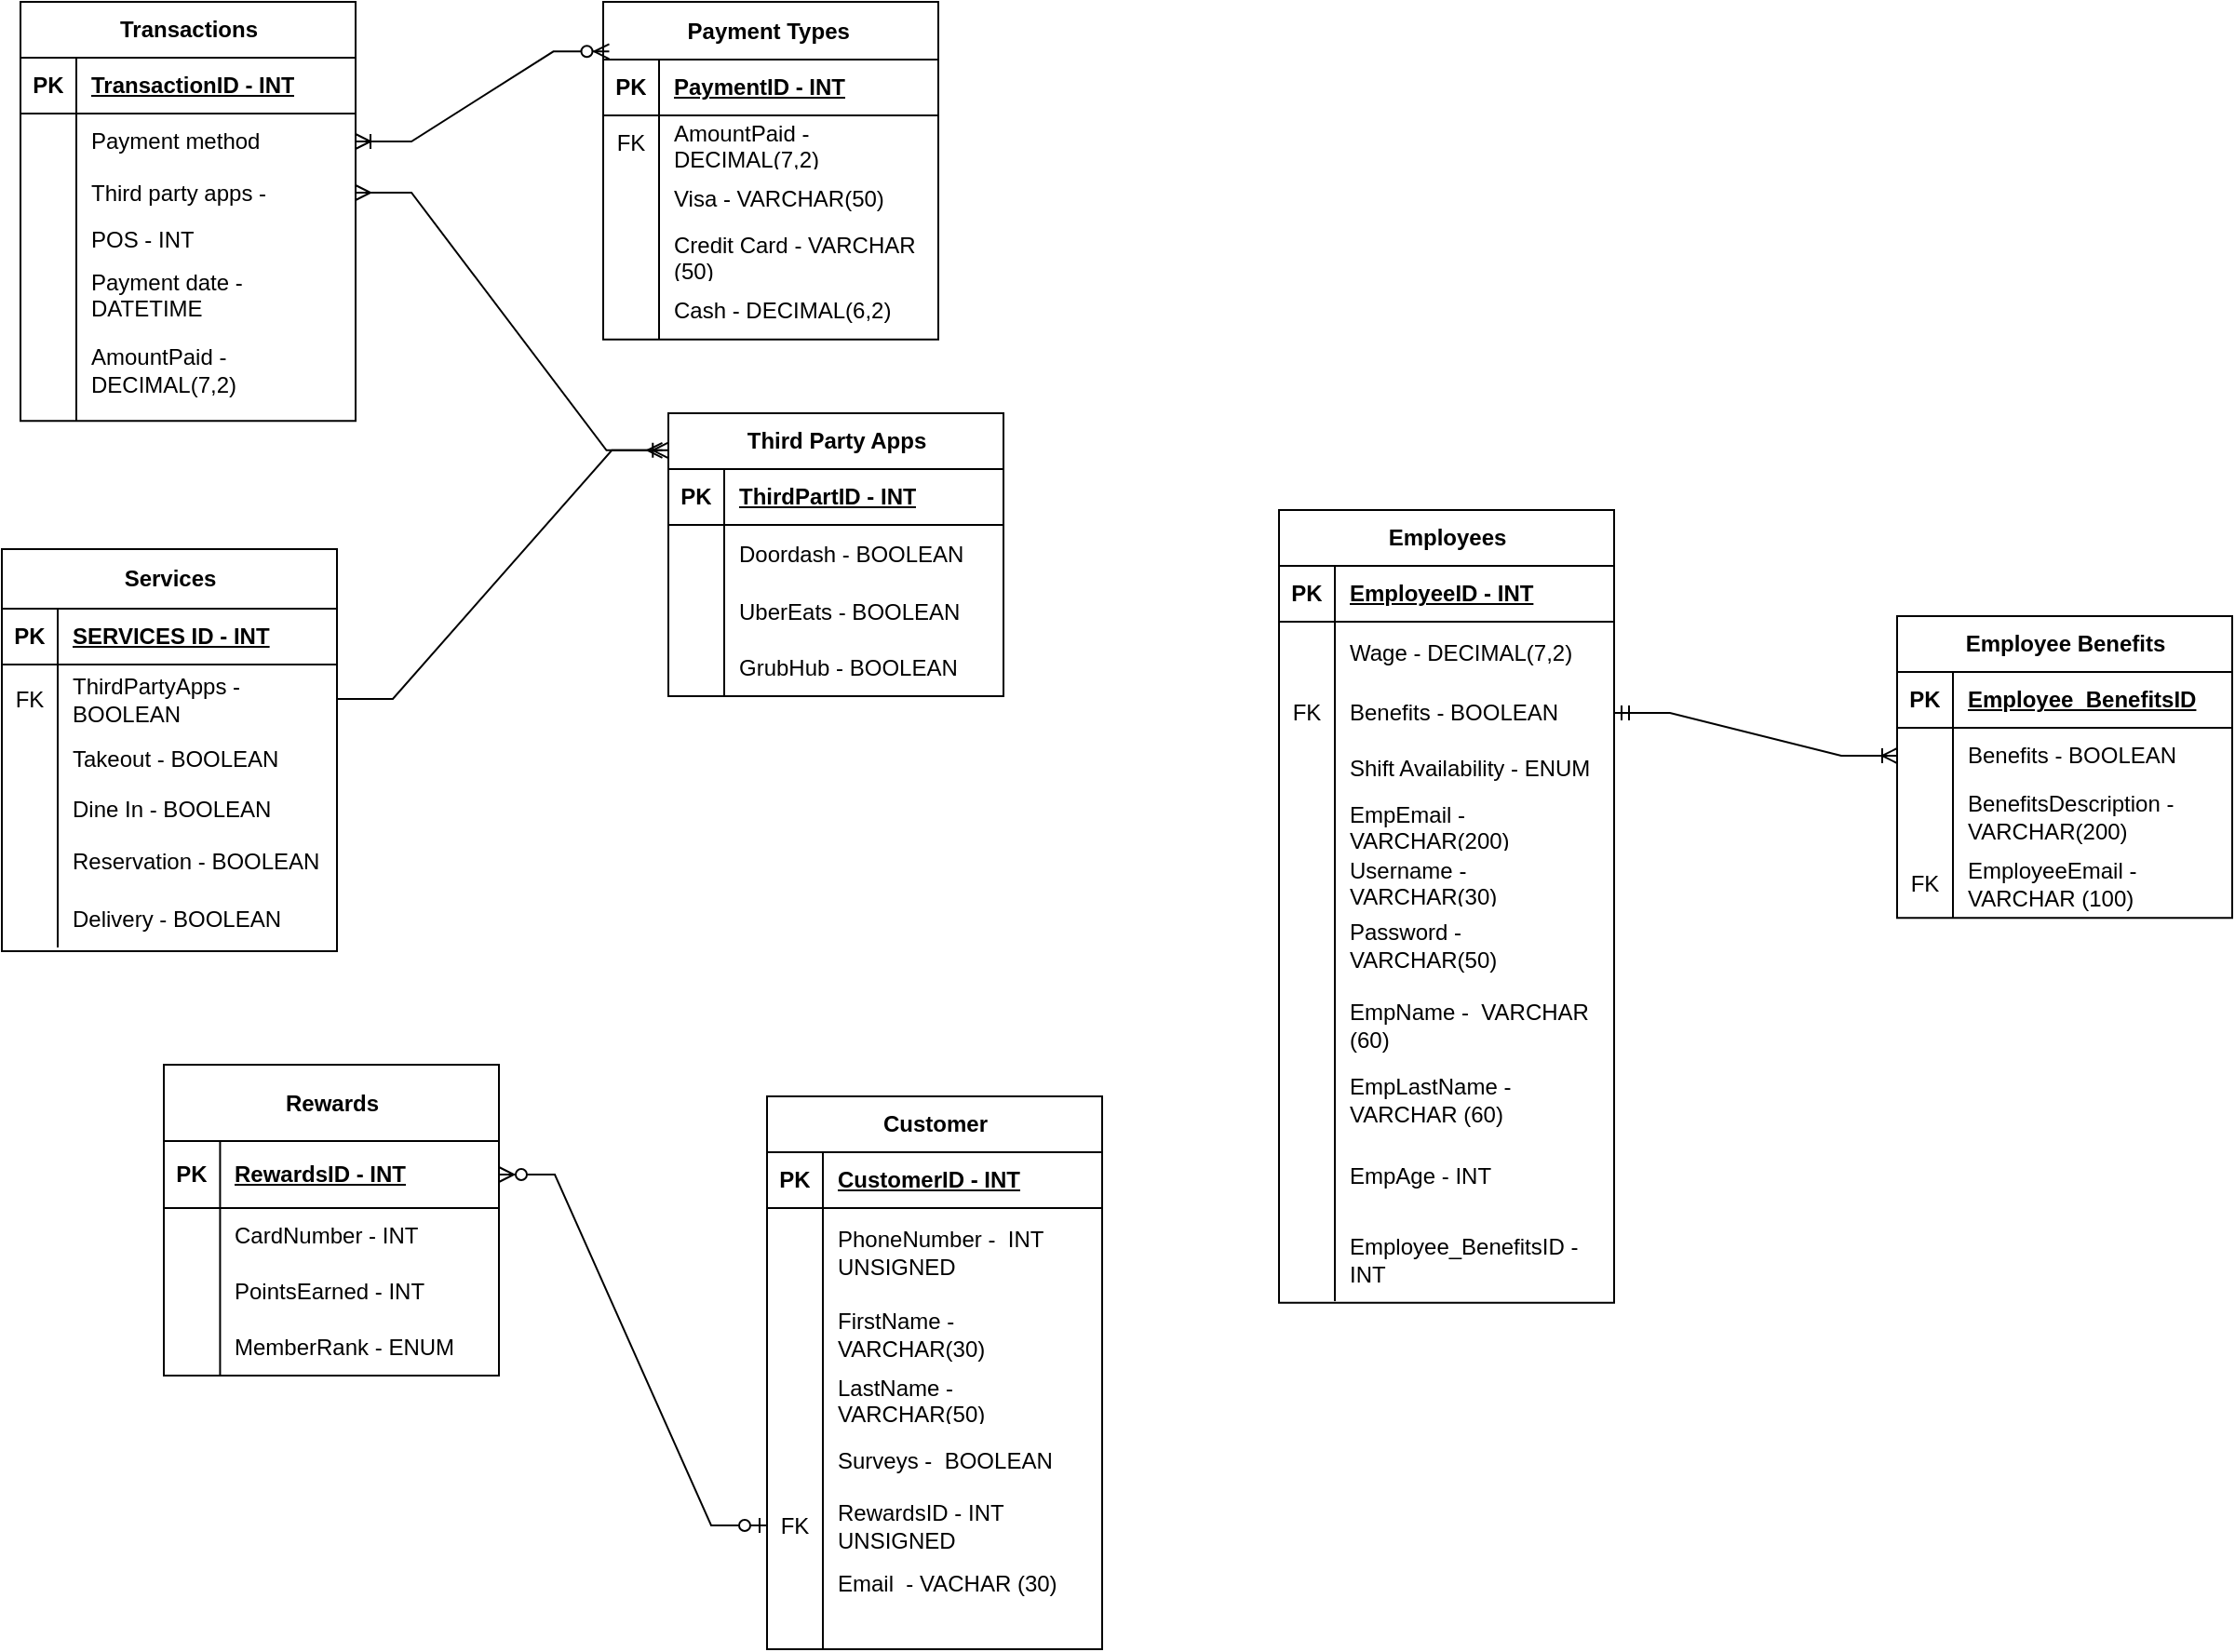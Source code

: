 <mxfile version="24.7.17">
  <diagram name="Page-1" id="fWIMnID3BEQYfiKo6MtX">
    <mxGraphModel dx="2013" dy="1183" grid="0" gridSize="10" guides="1" tooltips="1" connect="1" arrows="1" fold="1" page="0" pageScale="1" pageWidth="850" pageHeight="1100" math="0" shadow="0">
      <root>
        <mxCell id="0" />
        <mxCell id="1" parent="0" />
        <mxCell id="huhTUuQTV6gyAfKx7cl--148" value="Customer" style="shape=table;startSize=30;container=1;collapsible=1;childLayout=tableLayout;fixedRows=1;rowLines=0;fontStyle=1;align=center;resizeLast=1;html=1;" parent="1" vertex="1">
          <mxGeometry x="136" y="437" width="180" height="297" as="geometry" />
        </mxCell>
        <mxCell id="huhTUuQTV6gyAfKx7cl--149" value="" style="shape=tableRow;horizontal=0;startSize=0;swimlaneHead=0;swimlaneBody=0;fillColor=none;collapsible=0;dropTarget=0;points=[[0,0.5],[1,0.5]];portConstraint=eastwest;top=0;left=0;right=0;bottom=1;" parent="huhTUuQTV6gyAfKx7cl--148" vertex="1">
          <mxGeometry y="30" width="180" height="30" as="geometry" />
        </mxCell>
        <mxCell id="huhTUuQTV6gyAfKx7cl--150" value="PK" style="shape=partialRectangle;connectable=0;fillColor=none;top=0;left=0;bottom=0;right=0;fontStyle=1;overflow=hidden;whiteSpace=wrap;html=1;" parent="huhTUuQTV6gyAfKx7cl--149" vertex="1">
          <mxGeometry width="30" height="30" as="geometry">
            <mxRectangle width="30" height="30" as="alternateBounds" />
          </mxGeometry>
        </mxCell>
        <mxCell id="huhTUuQTV6gyAfKx7cl--151" value="CustomerID - INT" style="shape=partialRectangle;connectable=0;fillColor=none;top=0;left=0;bottom=0;right=0;align=left;spacingLeft=6;fontStyle=5;overflow=hidden;whiteSpace=wrap;html=1;" parent="huhTUuQTV6gyAfKx7cl--149" vertex="1">
          <mxGeometry x="30" width="150" height="30" as="geometry">
            <mxRectangle width="150" height="30" as="alternateBounds" />
          </mxGeometry>
        </mxCell>
        <mxCell id="huhTUuQTV6gyAfKx7cl--152" value="" style="shape=tableRow;horizontal=0;startSize=0;swimlaneHead=0;swimlaneBody=0;fillColor=none;collapsible=0;dropTarget=0;points=[[0,0.5],[1,0.5]];portConstraint=eastwest;top=0;left=0;right=0;bottom=0;" parent="huhTUuQTV6gyAfKx7cl--148" vertex="1">
          <mxGeometry y="60" width="180" height="48" as="geometry" />
        </mxCell>
        <mxCell id="huhTUuQTV6gyAfKx7cl--153" value="" style="shape=partialRectangle;connectable=0;fillColor=none;top=0;left=0;bottom=0;right=0;editable=1;overflow=hidden;whiteSpace=wrap;html=1;" parent="huhTUuQTV6gyAfKx7cl--152" vertex="1">
          <mxGeometry width="30" height="48" as="geometry">
            <mxRectangle width="30" height="48" as="alternateBounds" />
          </mxGeometry>
        </mxCell>
        <mxCell id="huhTUuQTV6gyAfKx7cl--154" value="PhoneNumber -&amp;nbsp; INT UNSIGNED&amp;nbsp;" style="shape=partialRectangle;connectable=0;fillColor=none;top=0;left=0;bottom=0;right=0;align=left;spacingLeft=6;overflow=hidden;whiteSpace=wrap;html=1;" parent="huhTUuQTV6gyAfKx7cl--152" vertex="1">
          <mxGeometry x="30" width="150" height="48" as="geometry">
            <mxRectangle width="150" height="48" as="alternateBounds" />
          </mxGeometry>
        </mxCell>
        <mxCell id="huhTUuQTV6gyAfKx7cl--287" style="shape=tableRow;horizontal=0;startSize=0;swimlaneHead=0;swimlaneBody=0;fillColor=none;collapsible=0;dropTarget=0;points=[[0,0.5],[1,0.5]];portConstraint=eastwest;top=0;left=0;right=0;bottom=0;" parent="huhTUuQTV6gyAfKx7cl--148" vertex="1">
          <mxGeometry y="108" width="180" height="39" as="geometry" />
        </mxCell>
        <mxCell id="huhTUuQTV6gyAfKx7cl--288" style="shape=partialRectangle;connectable=0;fillColor=none;top=0;left=0;bottom=0;right=0;editable=1;overflow=hidden;whiteSpace=wrap;html=1;" parent="huhTUuQTV6gyAfKx7cl--287" vertex="1">
          <mxGeometry width="30" height="39" as="geometry">
            <mxRectangle width="30" height="39" as="alternateBounds" />
          </mxGeometry>
        </mxCell>
        <mxCell id="huhTUuQTV6gyAfKx7cl--289" value="FirstName - VARCHAR(30)" style="shape=partialRectangle;connectable=0;fillColor=none;top=0;left=0;bottom=0;right=0;align=left;spacingLeft=6;overflow=hidden;whiteSpace=wrap;html=1;" parent="huhTUuQTV6gyAfKx7cl--287" vertex="1">
          <mxGeometry x="30" width="150" height="39" as="geometry">
            <mxRectangle width="150" height="39" as="alternateBounds" />
          </mxGeometry>
        </mxCell>
        <mxCell id="huhTUuQTV6gyAfKx7cl--284" style="shape=tableRow;horizontal=0;startSize=0;swimlaneHead=0;swimlaneBody=0;fillColor=none;collapsible=0;dropTarget=0;points=[[0,0.5],[1,0.5]];portConstraint=eastwest;top=0;left=0;right=0;bottom=0;" parent="huhTUuQTV6gyAfKx7cl--148" vertex="1">
          <mxGeometry y="147" width="180" height="30" as="geometry" />
        </mxCell>
        <mxCell id="huhTUuQTV6gyAfKx7cl--285" style="shape=partialRectangle;connectable=0;fillColor=none;top=0;left=0;bottom=0;right=0;editable=1;overflow=hidden;whiteSpace=wrap;html=1;" parent="huhTUuQTV6gyAfKx7cl--284" vertex="1">
          <mxGeometry width="30" height="30" as="geometry">
            <mxRectangle width="30" height="30" as="alternateBounds" />
          </mxGeometry>
        </mxCell>
        <mxCell id="huhTUuQTV6gyAfKx7cl--286" value="LastName - VARCHAR(50)" style="shape=partialRectangle;connectable=0;fillColor=none;top=0;left=0;bottom=0;right=0;align=left;spacingLeft=6;overflow=hidden;whiteSpace=wrap;html=1;" parent="huhTUuQTV6gyAfKx7cl--284" vertex="1">
          <mxGeometry x="30" width="150" height="30" as="geometry">
            <mxRectangle width="150" height="30" as="alternateBounds" />
          </mxGeometry>
        </mxCell>
        <mxCell id="huhTUuQTV6gyAfKx7cl--155" value="" style="shape=tableRow;horizontal=0;startSize=0;swimlaneHead=0;swimlaneBody=0;fillColor=none;collapsible=0;dropTarget=0;points=[[0,0.5],[1,0.5]];portConstraint=eastwest;top=0;left=0;right=0;bottom=0;" parent="huhTUuQTV6gyAfKx7cl--148" vertex="1">
          <mxGeometry y="177" width="180" height="37" as="geometry" />
        </mxCell>
        <mxCell id="huhTUuQTV6gyAfKx7cl--156" value="" style="shape=partialRectangle;connectable=0;fillColor=none;top=0;left=0;bottom=0;right=0;editable=1;overflow=hidden;whiteSpace=wrap;html=1;" parent="huhTUuQTV6gyAfKx7cl--155" vertex="1">
          <mxGeometry width="30" height="37" as="geometry">
            <mxRectangle width="30" height="37" as="alternateBounds" />
          </mxGeometry>
        </mxCell>
        <mxCell id="huhTUuQTV6gyAfKx7cl--157" value="Surveys -&amp;nbsp; BOOLEAN" style="shape=partialRectangle;connectable=0;fillColor=none;top=0;left=0;bottom=0;right=0;align=left;spacingLeft=6;overflow=hidden;whiteSpace=wrap;html=1;" parent="huhTUuQTV6gyAfKx7cl--155" vertex="1">
          <mxGeometry x="30" width="150" height="37" as="geometry">
            <mxRectangle width="150" height="37" as="alternateBounds" />
          </mxGeometry>
        </mxCell>
        <mxCell id="huhTUuQTV6gyAfKx7cl--158" value="" style="shape=tableRow;horizontal=0;startSize=0;swimlaneHead=0;swimlaneBody=0;fillColor=none;collapsible=0;dropTarget=0;points=[[0,0.5],[1,0.5]];portConstraint=eastwest;top=0;left=0;right=0;bottom=0;" parent="huhTUuQTV6gyAfKx7cl--148" vertex="1">
          <mxGeometry y="214" width="180" height="33" as="geometry" />
        </mxCell>
        <mxCell id="huhTUuQTV6gyAfKx7cl--159" value="FK" style="shape=partialRectangle;connectable=0;fillColor=none;top=0;left=0;bottom=0;right=0;editable=1;overflow=hidden;whiteSpace=wrap;html=1;" parent="huhTUuQTV6gyAfKx7cl--158" vertex="1">
          <mxGeometry width="30" height="33" as="geometry">
            <mxRectangle width="30" height="33" as="alternateBounds" />
          </mxGeometry>
        </mxCell>
        <mxCell id="huhTUuQTV6gyAfKx7cl--160" value="RewardsID - INT UNSIGNED" style="shape=partialRectangle;connectable=0;fillColor=none;top=0;left=0;bottom=0;right=0;align=left;spacingLeft=6;overflow=hidden;whiteSpace=wrap;html=1;" parent="huhTUuQTV6gyAfKx7cl--158" vertex="1">
          <mxGeometry x="30" width="150" height="33" as="geometry">
            <mxRectangle width="150" height="33" as="alternateBounds" />
          </mxGeometry>
        </mxCell>
        <mxCell id="huhTUuQTV6gyAfKx7cl--239" style="shape=tableRow;horizontal=0;startSize=0;swimlaneHead=0;swimlaneBody=0;fillColor=none;collapsible=0;dropTarget=0;points=[[0,0.5],[1,0.5]];portConstraint=eastwest;top=0;left=0;right=0;bottom=0;" parent="huhTUuQTV6gyAfKx7cl--148" vertex="1">
          <mxGeometry y="247" width="180" height="30" as="geometry" />
        </mxCell>
        <mxCell id="huhTUuQTV6gyAfKx7cl--240" style="shape=partialRectangle;connectable=0;fillColor=none;top=0;left=0;bottom=0;right=0;editable=1;overflow=hidden;whiteSpace=wrap;html=1;" parent="huhTUuQTV6gyAfKx7cl--239" vertex="1">
          <mxGeometry width="30" height="30" as="geometry">
            <mxRectangle width="30" height="30" as="alternateBounds" />
          </mxGeometry>
        </mxCell>
        <mxCell id="huhTUuQTV6gyAfKx7cl--241" value="Email&amp;nbsp; - VACHAR (30)" style="shape=partialRectangle;connectable=0;fillColor=none;top=0;left=0;bottom=0;right=0;align=left;spacingLeft=6;overflow=hidden;whiteSpace=wrap;html=1;" parent="huhTUuQTV6gyAfKx7cl--239" vertex="1">
          <mxGeometry x="30" width="150" height="30" as="geometry">
            <mxRectangle width="150" height="30" as="alternateBounds" />
          </mxGeometry>
        </mxCell>
        <mxCell id="huhTUuQTV6gyAfKx7cl--312" style="shape=tableRow;horizontal=0;startSize=0;swimlaneHead=0;swimlaneBody=0;fillColor=none;collapsible=0;dropTarget=0;points=[[0,0.5],[1,0.5]];portConstraint=eastwest;top=0;left=0;right=0;bottom=0;" parent="huhTUuQTV6gyAfKx7cl--148" vertex="1">
          <mxGeometry y="277" width="180" height="20" as="geometry" />
        </mxCell>
        <mxCell id="huhTUuQTV6gyAfKx7cl--313" style="shape=partialRectangle;connectable=0;fillColor=none;top=0;left=0;bottom=0;right=0;editable=1;overflow=hidden;whiteSpace=wrap;html=1;" parent="huhTUuQTV6gyAfKx7cl--312" vertex="1">
          <mxGeometry width="30" height="20" as="geometry">
            <mxRectangle width="30" height="20" as="alternateBounds" />
          </mxGeometry>
        </mxCell>
        <mxCell id="huhTUuQTV6gyAfKx7cl--314" style="shape=partialRectangle;connectable=0;fillColor=none;top=0;left=0;bottom=0;right=0;align=left;spacingLeft=6;overflow=hidden;whiteSpace=wrap;html=1;" parent="huhTUuQTV6gyAfKx7cl--312" vertex="1">
          <mxGeometry x="30" width="150" height="20" as="geometry">
            <mxRectangle width="150" height="20" as="alternateBounds" />
          </mxGeometry>
        </mxCell>
        <mxCell id="huhTUuQTV6gyAfKx7cl--174" value="Transactions" style="shape=table;startSize=30;container=1;collapsible=1;childLayout=tableLayout;fixedRows=1;rowLines=0;fontStyle=1;align=center;resizeLast=1;html=1;" parent="1" vertex="1">
          <mxGeometry x="-265" y="-151" width="180" height="225.149" as="geometry" />
        </mxCell>
        <mxCell id="huhTUuQTV6gyAfKx7cl--175" value="" style="shape=tableRow;horizontal=0;startSize=0;swimlaneHead=0;swimlaneBody=0;fillColor=none;collapsible=0;dropTarget=0;points=[[0,0.5],[1,0.5]];portConstraint=eastwest;top=0;left=0;right=0;bottom=1;" parent="huhTUuQTV6gyAfKx7cl--174" vertex="1">
          <mxGeometry y="30" width="180" height="30" as="geometry" />
        </mxCell>
        <mxCell id="huhTUuQTV6gyAfKx7cl--176" value="PK" style="shape=partialRectangle;connectable=0;fillColor=none;top=0;left=0;bottom=0;right=0;fontStyle=1;overflow=hidden;whiteSpace=wrap;html=1;" parent="huhTUuQTV6gyAfKx7cl--175" vertex="1">
          <mxGeometry width="30" height="30" as="geometry">
            <mxRectangle width="30" height="30" as="alternateBounds" />
          </mxGeometry>
        </mxCell>
        <mxCell id="huhTUuQTV6gyAfKx7cl--177" value="TransactionID - INT" style="shape=partialRectangle;connectable=0;fillColor=none;top=0;left=0;bottom=0;right=0;align=left;spacingLeft=6;fontStyle=5;overflow=hidden;whiteSpace=wrap;html=1;" parent="huhTUuQTV6gyAfKx7cl--175" vertex="1">
          <mxGeometry x="30" width="150" height="30" as="geometry">
            <mxRectangle width="150" height="30" as="alternateBounds" />
          </mxGeometry>
        </mxCell>
        <mxCell id="huhTUuQTV6gyAfKx7cl--178" value="" style="shape=tableRow;horizontal=0;startSize=0;swimlaneHead=0;swimlaneBody=0;fillColor=none;collapsible=0;dropTarget=0;points=[[0,0.5],[1,0.5]];portConstraint=eastwest;top=0;left=0;right=0;bottom=0;" parent="huhTUuQTV6gyAfKx7cl--174" vertex="1">
          <mxGeometry y="60" width="180" height="30" as="geometry" />
        </mxCell>
        <mxCell id="huhTUuQTV6gyAfKx7cl--179" value="" style="shape=partialRectangle;connectable=0;fillColor=none;top=0;left=0;bottom=0;right=0;editable=1;overflow=hidden;whiteSpace=wrap;html=1;" parent="huhTUuQTV6gyAfKx7cl--178" vertex="1">
          <mxGeometry width="30" height="30" as="geometry">
            <mxRectangle width="30" height="30" as="alternateBounds" />
          </mxGeometry>
        </mxCell>
        <mxCell id="huhTUuQTV6gyAfKx7cl--180" value="Payment method&amp;nbsp;" style="shape=partialRectangle;connectable=0;fillColor=none;top=0;left=0;bottom=0;right=0;align=left;spacingLeft=6;overflow=hidden;whiteSpace=wrap;html=1;" parent="huhTUuQTV6gyAfKx7cl--178" vertex="1">
          <mxGeometry x="30" width="150" height="30" as="geometry">
            <mxRectangle width="150" height="30" as="alternateBounds" />
          </mxGeometry>
        </mxCell>
        <mxCell id="huhTUuQTV6gyAfKx7cl--181" value="" style="shape=tableRow;horizontal=0;startSize=0;swimlaneHead=0;swimlaneBody=0;fillColor=none;collapsible=0;dropTarget=0;points=[[0,0.5],[1,0.5]];portConstraint=eastwest;top=0;left=0;right=0;bottom=0;" parent="huhTUuQTV6gyAfKx7cl--174" vertex="1">
          <mxGeometry y="90" width="180" height="25" as="geometry" />
        </mxCell>
        <mxCell id="huhTUuQTV6gyAfKx7cl--182" value="" style="shape=partialRectangle;connectable=0;fillColor=none;top=0;left=0;bottom=0;right=0;editable=1;overflow=hidden;whiteSpace=wrap;html=1;" parent="huhTUuQTV6gyAfKx7cl--181" vertex="1">
          <mxGeometry width="30" height="25" as="geometry">
            <mxRectangle width="30" height="25" as="alternateBounds" />
          </mxGeometry>
        </mxCell>
        <mxCell id="huhTUuQTV6gyAfKx7cl--183" value="Third party apps -&amp;nbsp;" style="shape=partialRectangle;connectable=0;fillColor=none;top=0;left=0;bottom=0;right=0;align=left;spacingLeft=6;overflow=hidden;whiteSpace=wrap;html=1;" parent="huhTUuQTV6gyAfKx7cl--181" vertex="1">
          <mxGeometry x="30" width="150" height="25" as="geometry">
            <mxRectangle width="150" height="25" as="alternateBounds" />
          </mxGeometry>
        </mxCell>
        <mxCell id="huhTUuQTV6gyAfKx7cl--184" value="" style="shape=tableRow;horizontal=0;startSize=0;swimlaneHead=0;swimlaneBody=0;fillColor=none;collapsible=0;dropTarget=0;points=[[0,0.5],[1,0.5]];portConstraint=eastwest;top=0;left=0;right=0;bottom=0;" parent="huhTUuQTV6gyAfKx7cl--174" vertex="1">
          <mxGeometry y="115" width="180" height="26" as="geometry" />
        </mxCell>
        <mxCell id="huhTUuQTV6gyAfKx7cl--185" value="" style="shape=partialRectangle;connectable=0;fillColor=none;top=0;left=0;bottom=0;right=0;editable=1;overflow=hidden;whiteSpace=wrap;html=1;" parent="huhTUuQTV6gyAfKx7cl--184" vertex="1">
          <mxGeometry width="30" height="26" as="geometry">
            <mxRectangle width="30" height="26" as="alternateBounds" />
          </mxGeometry>
        </mxCell>
        <mxCell id="huhTUuQTV6gyAfKx7cl--186" value="POS - INT" style="shape=partialRectangle;connectable=0;fillColor=none;top=0;left=0;bottom=0;right=0;align=left;spacingLeft=6;overflow=hidden;whiteSpace=wrap;html=1;" parent="huhTUuQTV6gyAfKx7cl--184" vertex="1">
          <mxGeometry x="30" width="150" height="26" as="geometry">
            <mxRectangle width="150" height="26" as="alternateBounds" />
          </mxGeometry>
        </mxCell>
        <mxCell id="huhTUuQTV6gyAfKx7cl--233" style="shape=tableRow;horizontal=0;startSize=0;swimlaneHead=0;swimlaneBody=0;fillColor=none;collapsible=0;dropTarget=0;points=[[0,0.5],[1,0.5]];portConstraint=eastwest;top=0;left=0;right=0;bottom=0;" parent="huhTUuQTV6gyAfKx7cl--174" vertex="1">
          <mxGeometry y="141" width="180" height="30" as="geometry" />
        </mxCell>
        <mxCell id="huhTUuQTV6gyAfKx7cl--234" style="shape=partialRectangle;connectable=0;fillColor=none;top=0;left=0;bottom=0;right=0;editable=1;overflow=hidden;whiteSpace=wrap;html=1;" parent="huhTUuQTV6gyAfKx7cl--233" vertex="1">
          <mxGeometry width="30" height="30" as="geometry">
            <mxRectangle width="30" height="30" as="alternateBounds" />
          </mxGeometry>
        </mxCell>
        <mxCell id="huhTUuQTV6gyAfKx7cl--235" value="Payment date - DATETIME" style="shape=partialRectangle;connectable=0;fillColor=none;top=0;left=0;bottom=0;right=0;align=left;spacingLeft=6;overflow=hidden;whiteSpace=wrap;html=1;" parent="huhTUuQTV6gyAfKx7cl--233" vertex="1">
          <mxGeometry x="30" width="150" height="30" as="geometry">
            <mxRectangle width="150" height="30" as="alternateBounds" />
          </mxGeometry>
        </mxCell>
        <mxCell id="huhTUuQTV6gyAfKx7cl--309" style="shape=tableRow;horizontal=0;startSize=0;swimlaneHead=0;swimlaneBody=0;fillColor=none;collapsible=0;dropTarget=0;points=[[0,0.5],[1,0.5]];portConstraint=eastwest;top=0;left=0;right=0;bottom=0;" parent="huhTUuQTV6gyAfKx7cl--174" vertex="1">
          <mxGeometry y="171" width="180" height="54" as="geometry" />
        </mxCell>
        <mxCell id="huhTUuQTV6gyAfKx7cl--310" style="shape=partialRectangle;connectable=0;fillColor=none;top=0;left=0;bottom=0;right=0;editable=1;overflow=hidden;whiteSpace=wrap;html=1;" parent="huhTUuQTV6gyAfKx7cl--309" vertex="1">
          <mxGeometry width="30" height="54" as="geometry">
            <mxRectangle width="30" height="54" as="alternateBounds" />
          </mxGeometry>
        </mxCell>
        <mxCell id="huhTUuQTV6gyAfKx7cl--311" value="AmountPaid - DECIMAL(7,2)" style="shape=partialRectangle;connectable=0;fillColor=none;top=0;left=0;bottom=0;right=0;align=left;spacingLeft=6;overflow=hidden;whiteSpace=wrap;html=1;" parent="huhTUuQTV6gyAfKx7cl--309" vertex="1">
          <mxGeometry x="30" width="150" height="54" as="geometry">
            <mxRectangle width="150" height="54" as="alternateBounds" />
          </mxGeometry>
        </mxCell>
        <mxCell id="huhTUuQTV6gyAfKx7cl--187" value="Employees" style="shape=table;startSize=30;container=1;collapsible=1;childLayout=tableLayout;fixedRows=1;rowLines=0;fontStyle=1;align=center;resizeLast=1;html=1;" parent="1" vertex="1">
          <mxGeometry x="411" y="122" width="180" height="425.857" as="geometry" />
        </mxCell>
        <mxCell id="huhTUuQTV6gyAfKx7cl--188" value="" style="shape=tableRow;horizontal=0;startSize=0;swimlaneHead=0;swimlaneBody=0;fillColor=none;collapsible=0;dropTarget=0;points=[[0,0.5],[1,0.5]];portConstraint=eastwest;top=0;left=0;right=0;bottom=1;" parent="huhTUuQTV6gyAfKx7cl--187" vertex="1">
          <mxGeometry y="30" width="180" height="30" as="geometry" />
        </mxCell>
        <mxCell id="huhTUuQTV6gyAfKx7cl--189" value="PK" style="shape=partialRectangle;connectable=0;fillColor=none;top=0;left=0;bottom=0;right=0;fontStyle=1;overflow=hidden;whiteSpace=wrap;html=1;" parent="huhTUuQTV6gyAfKx7cl--188" vertex="1">
          <mxGeometry width="30" height="30" as="geometry">
            <mxRectangle width="30" height="30" as="alternateBounds" />
          </mxGeometry>
        </mxCell>
        <mxCell id="huhTUuQTV6gyAfKx7cl--190" value="EmployeeID - INT" style="shape=partialRectangle;connectable=0;fillColor=none;top=0;left=0;bottom=0;right=0;align=left;spacingLeft=6;fontStyle=5;overflow=hidden;whiteSpace=wrap;html=1;" parent="huhTUuQTV6gyAfKx7cl--188" vertex="1">
          <mxGeometry x="30" width="150" height="30" as="geometry">
            <mxRectangle width="150" height="30" as="alternateBounds" />
          </mxGeometry>
        </mxCell>
        <mxCell id="huhTUuQTV6gyAfKx7cl--191" value="" style="shape=tableRow;horizontal=0;startSize=0;swimlaneHead=0;swimlaneBody=0;fillColor=none;collapsible=0;dropTarget=0;points=[[0,0.5],[1,0.5]];portConstraint=eastwest;top=0;left=0;right=0;bottom=0;" parent="huhTUuQTV6gyAfKx7cl--187" vertex="1">
          <mxGeometry y="60" width="180" height="34" as="geometry" />
        </mxCell>
        <mxCell id="huhTUuQTV6gyAfKx7cl--192" value="" style="shape=partialRectangle;connectable=0;fillColor=none;top=0;left=0;bottom=0;right=0;editable=1;overflow=hidden;whiteSpace=wrap;html=1;" parent="huhTUuQTV6gyAfKx7cl--191" vertex="1">
          <mxGeometry width="30" height="34" as="geometry">
            <mxRectangle width="30" height="34" as="alternateBounds" />
          </mxGeometry>
        </mxCell>
        <mxCell id="huhTUuQTV6gyAfKx7cl--193" value="Wage - DECIMAL(7,2)" style="shape=partialRectangle;connectable=0;fillColor=none;top=0;left=0;bottom=0;right=0;align=left;spacingLeft=6;overflow=hidden;whiteSpace=wrap;html=1;" parent="huhTUuQTV6gyAfKx7cl--191" vertex="1">
          <mxGeometry x="30" width="150" height="34" as="geometry">
            <mxRectangle width="150" height="34" as="alternateBounds" />
          </mxGeometry>
        </mxCell>
        <mxCell id="huhTUuQTV6gyAfKx7cl--194" value="" style="shape=tableRow;horizontal=0;startSize=0;swimlaneHead=0;swimlaneBody=0;fillColor=none;collapsible=0;dropTarget=0;points=[[0,0.5],[1,0.5]];portConstraint=eastwest;top=0;left=0;right=0;bottom=0;" parent="huhTUuQTV6gyAfKx7cl--187" vertex="1">
          <mxGeometry y="94" width="180" height="30" as="geometry" />
        </mxCell>
        <mxCell id="huhTUuQTV6gyAfKx7cl--195" value="FK" style="shape=partialRectangle;connectable=0;fillColor=none;top=0;left=0;bottom=0;right=0;editable=1;overflow=hidden;whiteSpace=wrap;html=1;" parent="huhTUuQTV6gyAfKx7cl--194" vertex="1">
          <mxGeometry width="30" height="30" as="geometry">
            <mxRectangle width="30" height="30" as="alternateBounds" />
          </mxGeometry>
        </mxCell>
        <mxCell id="huhTUuQTV6gyAfKx7cl--196" value="Benefits - BOOLEAN" style="shape=partialRectangle;connectable=0;fillColor=none;top=0;left=0;bottom=0;right=0;align=left;spacingLeft=6;overflow=hidden;whiteSpace=wrap;html=1;" parent="huhTUuQTV6gyAfKx7cl--194" vertex="1">
          <mxGeometry x="30" width="150" height="30" as="geometry">
            <mxRectangle width="150" height="30" as="alternateBounds" />
          </mxGeometry>
        </mxCell>
        <mxCell id="huhTUuQTV6gyAfKx7cl--197" value="" style="shape=tableRow;horizontal=0;startSize=0;swimlaneHead=0;swimlaneBody=0;fillColor=none;collapsible=0;dropTarget=0;points=[[0,0.5],[1,0.5]];portConstraint=eastwest;top=0;left=0;right=0;bottom=0;" parent="huhTUuQTV6gyAfKx7cl--187" vertex="1">
          <mxGeometry y="124" width="180" height="30" as="geometry" />
        </mxCell>
        <mxCell id="huhTUuQTV6gyAfKx7cl--198" value="" style="shape=partialRectangle;connectable=0;fillColor=none;top=0;left=0;bottom=0;right=0;editable=1;overflow=hidden;whiteSpace=wrap;html=1;" parent="huhTUuQTV6gyAfKx7cl--197" vertex="1">
          <mxGeometry width="30" height="30" as="geometry">
            <mxRectangle width="30" height="30" as="alternateBounds" />
          </mxGeometry>
        </mxCell>
        <mxCell id="huhTUuQTV6gyAfKx7cl--199" value="Shift Availability - ENUM" style="shape=partialRectangle;connectable=0;fillColor=none;top=0;left=0;bottom=0;right=0;align=left;spacingLeft=6;overflow=hidden;whiteSpace=wrap;html=1;" parent="huhTUuQTV6gyAfKx7cl--197" vertex="1">
          <mxGeometry x="30" width="150" height="30" as="geometry">
            <mxRectangle width="150" height="30" as="alternateBounds" />
          </mxGeometry>
        </mxCell>
        <mxCell id="huhTUuQTV6gyAfKx7cl--236" style="shape=tableRow;horizontal=0;startSize=0;swimlaneHead=0;swimlaneBody=0;fillColor=none;collapsible=0;dropTarget=0;points=[[0,0.5],[1,0.5]];portConstraint=eastwest;top=0;left=0;right=0;bottom=0;" parent="huhTUuQTV6gyAfKx7cl--187" vertex="1">
          <mxGeometry y="154" width="180" height="30" as="geometry" />
        </mxCell>
        <mxCell id="huhTUuQTV6gyAfKx7cl--237" style="shape=partialRectangle;connectable=0;fillColor=none;top=0;left=0;bottom=0;right=0;editable=1;overflow=hidden;whiteSpace=wrap;html=1;" parent="huhTUuQTV6gyAfKx7cl--236" vertex="1">
          <mxGeometry width="30" height="30" as="geometry">
            <mxRectangle width="30" height="30" as="alternateBounds" />
          </mxGeometry>
        </mxCell>
        <mxCell id="huhTUuQTV6gyAfKx7cl--238" value="EmpEmail - VARCHAR(200)" style="shape=partialRectangle;connectable=0;fillColor=none;top=0;left=0;bottom=0;right=0;align=left;spacingLeft=6;overflow=hidden;whiteSpace=wrap;html=1;" parent="huhTUuQTV6gyAfKx7cl--236" vertex="1">
          <mxGeometry x="30" width="150" height="30" as="geometry">
            <mxRectangle width="150" height="30" as="alternateBounds" />
          </mxGeometry>
        </mxCell>
        <mxCell id="huhTUuQTV6gyAfKx7cl--242" style="shape=tableRow;horizontal=0;startSize=0;swimlaneHead=0;swimlaneBody=0;fillColor=none;collapsible=0;dropTarget=0;points=[[0,0.5],[1,0.5]];portConstraint=eastwest;top=0;left=0;right=0;bottom=0;" parent="huhTUuQTV6gyAfKx7cl--187" vertex="1">
          <mxGeometry y="184" width="180" height="30" as="geometry" />
        </mxCell>
        <mxCell id="huhTUuQTV6gyAfKx7cl--243" style="shape=partialRectangle;connectable=0;fillColor=none;top=0;left=0;bottom=0;right=0;editable=1;overflow=hidden;whiteSpace=wrap;html=1;" parent="huhTUuQTV6gyAfKx7cl--242" vertex="1">
          <mxGeometry width="30" height="30" as="geometry">
            <mxRectangle width="30" height="30" as="alternateBounds" />
          </mxGeometry>
        </mxCell>
        <mxCell id="huhTUuQTV6gyAfKx7cl--244" value="Username - VARCHAR(30)" style="shape=partialRectangle;connectable=0;fillColor=none;top=0;left=0;bottom=0;right=0;align=left;spacingLeft=6;overflow=hidden;whiteSpace=wrap;html=1;" parent="huhTUuQTV6gyAfKx7cl--242" vertex="1">
          <mxGeometry x="30" width="150" height="30" as="geometry">
            <mxRectangle width="150" height="30" as="alternateBounds" />
          </mxGeometry>
        </mxCell>
        <mxCell id="huhTUuQTV6gyAfKx7cl--245" style="shape=tableRow;horizontal=0;startSize=0;swimlaneHead=0;swimlaneBody=0;fillColor=none;collapsible=0;dropTarget=0;points=[[0,0.5],[1,0.5]];portConstraint=eastwest;top=0;left=0;right=0;bottom=0;" parent="huhTUuQTV6gyAfKx7cl--187" vertex="1">
          <mxGeometry y="214" width="180" height="40" as="geometry" />
        </mxCell>
        <mxCell id="huhTUuQTV6gyAfKx7cl--246" style="shape=partialRectangle;connectable=0;fillColor=none;top=0;left=0;bottom=0;right=0;editable=1;overflow=hidden;whiteSpace=wrap;html=1;" parent="huhTUuQTV6gyAfKx7cl--245" vertex="1">
          <mxGeometry width="30" height="40" as="geometry">
            <mxRectangle width="30" height="40" as="alternateBounds" />
          </mxGeometry>
        </mxCell>
        <mxCell id="huhTUuQTV6gyAfKx7cl--247" value="Password - VARCHAR(50)" style="shape=partialRectangle;connectable=0;fillColor=none;top=0;left=0;bottom=0;right=0;align=left;spacingLeft=6;overflow=hidden;whiteSpace=wrap;html=1;" parent="huhTUuQTV6gyAfKx7cl--245" vertex="1">
          <mxGeometry x="30" width="150" height="40" as="geometry">
            <mxRectangle width="150" height="40" as="alternateBounds" />
          </mxGeometry>
        </mxCell>
        <mxCell id="Tn-Ny_me6Kdcdh-n5NpU-11" style="shape=tableRow;horizontal=0;startSize=0;swimlaneHead=0;swimlaneBody=0;fillColor=none;collapsible=0;dropTarget=0;points=[[0,0.5],[1,0.5]];portConstraint=eastwest;top=0;left=0;right=0;bottom=0;" vertex="1" parent="huhTUuQTV6gyAfKx7cl--187">
          <mxGeometry y="254" width="180" height="45" as="geometry" />
        </mxCell>
        <mxCell id="Tn-Ny_me6Kdcdh-n5NpU-12" style="shape=partialRectangle;connectable=0;fillColor=none;top=0;left=0;bottom=0;right=0;editable=1;overflow=hidden;whiteSpace=wrap;html=1;" vertex="1" parent="Tn-Ny_me6Kdcdh-n5NpU-11">
          <mxGeometry width="30" height="45" as="geometry">
            <mxRectangle width="30" height="45" as="alternateBounds" />
          </mxGeometry>
        </mxCell>
        <mxCell id="Tn-Ny_me6Kdcdh-n5NpU-13" value="EmpName -&amp;nbsp; VARCHAR (60)" style="shape=partialRectangle;connectable=0;fillColor=none;top=0;left=0;bottom=0;right=0;align=left;spacingLeft=6;overflow=hidden;whiteSpace=wrap;html=1;" vertex="1" parent="Tn-Ny_me6Kdcdh-n5NpU-11">
          <mxGeometry x="30" width="150" height="45" as="geometry">
            <mxRectangle width="150" height="45" as="alternateBounds" />
          </mxGeometry>
        </mxCell>
        <mxCell id="Tn-Ny_me6Kdcdh-n5NpU-8" style="shape=tableRow;horizontal=0;startSize=0;swimlaneHead=0;swimlaneBody=0;fillColor=none;collapsible=0;dropTarget=0;points=[[0,0.5],[1,0.5]];portConstraint=eastwest;top=0;left=0;right=0;bottom=0;" vertex="1" parent="huhTUuQTV6gyAfKx7cl--187">
          <mxGeometry y="299" width="180" height="36" as="geometry" />
        </mxCell>
        <mxCell id="Tn-Ny_me6Kdcdh-n5NpU-9" style="shape=partialRectangle;connectable=0;fillColor=none;top=0;left=0;bottom=0;right=0;editable=1;overflow=hidden;whiteSpace=wrap;html=1;" vertex="1" parent="Tn-Ny_me6Kdcdh-n5NpU-8">
          <mxGeometry width="30" height="36" as="geometry">
            <mxRectangle width="30" height="36" as="alternateBounds" />
          </mxGeometry>
        </mxCell>
        <mxCell id="Tn-Ny_me6Kdcdh-n5NpU-10" value="EmpLastName - VARCHAR (60)" style="shape=partialRectangle;connectable=0;fillColor=none;top=0;left=0;bottom=0;right=0;align=left;spacingLeft=6;overflow=hidden;whiteSpace=wrap;html=1;" vertex="1" parent="Tn-Ny_me6Kdcdh-n5NpU-8">
          <mxGeometry x="30" width="150" height="36" as="geometry">
            <mxRectangle width="150" height="36" as="alternateBounds" />
          </mxGeometry>
        </mxCell>
        <mxCell id="Tn-Ny_me6Kdcdh-n5NpU-5" style="shape=tableRow;horizontal=0;startSize=0;swimlaneHead=0;swimlaneBody=0;fillColor=none;collapsible=0;dropTarget=0;points=[[0,0.5],[1,0.5]];portConstraint=eastwest;top=0;left=0;right=0;bottom=0;" vertex="1" parent="huhTUuQTV6gyAfKx7cl--187">
          <mxGeometry y="335" width="180" height="45" as="geometry" />
        </mxCell>
        <mxCell id="Tn-Ny_me6Kdcdh-n5NpU-6" style="shape=partialRectangle;connectable=0;fillColor=none;top=0;left=0;bottom=0;right=0;editable=1;overflow=hidden;whiteSpace=wrap;html=1;" vertex="1" parent="Tn-Ny_me6Kdcdh-n5NpU-5">
          <mxGeometry width="30" height="45" as="geometry">
            <mxRectangle width="30" height="45" as="alternateBounds" />
          </mxGeometry>
        </mxCell>
        <mxCell id="Tn-Ny_me6Kdcdh-n5NpU-7" value="EmpAge - INT" style="shape=partialRectangle;connectable=0;fillColor=none;top=0;left=0;bottom=0;right=0;align=left;spacingLeft=6;overflow=hidden;whiteSpace=wrap;html=1;" vertex="1" parent="Tn-Ny_me6Kdcdh-n5NpU-5">
          <mxGeometry x="30" width="150" height="45" as="geometry">
            <mxRectangle width="150" height="45" as="alternateBounds" />
          </mxGeometry>
        </mxCell>
        <mxCell id="Tn-Ny_me6Kdcdh-n5NpU-38" style="shape=tableRow;horizontal=0;startSize=0;swimlaneHead=0;swimlaneBody=0;fillColor=none;collapsible=0;dropTarget=0;points=[[0,0.5],[1,0.5]];portConstraint=eastwest;top=0;left=0;right=0;bottom=0;" vertex="1" parent="huhTUuQTV6gyAfKx7cl--187">
          <mxGeometry y="380" width="180" height="45" as="geometry" />
        </mxCell>
        <mxCell id="Tn-Ny_me6Kdcdh-n5NpU-39" style="shape=partialRectangle;connectable=0;fillColor=none;top=0;left=0;bottom=0;right=0;editable=1;overflow=hidden;whiteSpace=wrap;html=1;" vertex="1" parent="Tn-Ny_me6Kdcdh-n5NpU-38">
          <mxGeometry width="30" height="45" as="geometry">
            <mxRectangle width="30" height="45" as="alternateBounds" />
          </mxGeometry>
        </mxCell>
        <mxCell id="Tn-Ny_me6Kdcdh-n5NpU-40" value="Employee_BenefitsID - INT" style="shape=partialRectangle;connectable=0;fillColor=none;top=0;left=0;bottom=0;right=0;align=left;spacingLeft=6;overflow=hidden;whiteSpace=wrap;html=1;" vertex="1" parent="Tn-Ny_me6Kdcdh-n5NpU-38">
          <mxGeometry x="30" width="150" height="45" as="geometry">
            <mxRectangle width="150" height="45" as="alternateBounds" />
          </mxGeometry>
        </mxCell>
        <mxCell id="huhTUuQTV6gyAfKx7cl--213" value="Services" style="shape=table;startSize=32;container=1;collapsible=1;childLayout=tableLayout;fixedRows=1;rowLines=0;fontStyle=1;align=center;resizeLast=1;html=1;" parent="1" vertex="1">
          <mxGeometry x="-275" y="143" width="180" height="216.0" as="geometry" />
        </mxCell>
        <mxCell id="huhTUuQTV6gyAfKx7cl--214" value="" style="shape=tableRow;horizontal=0;startSize=0;swimlaneHead=0;swimlaneBody=0;fillColor=none;collapsible=0;dropTarget=0;points=[[0,0.5],[1,0.5]];portConstraint=eastwest;top=0;left=0;right=0;bottom=1;" parent="huhTUuQTV6gyAfKx7cl--213" vertex="1">
          <mxGeometry y="32" width="180" height="30" as="geometry" />
        </mxCell>
        <mxCell id="huhTUuQTV6gyAfKx7cl--215" value="PK" style="shape=partialRectangle;connectable=0;fillColor=none;top=0;left=0;bottom=0;right=0;fontStyle=1;overflow=hidden;whiteSpace=wrap;html=1;" parent="huhTUuQTV6gyAfKx7cl--214" vertex="1">
          <mxGeometry width="30" height="30" as="geometry">
            <mxRectangle width="30" height="30" as="alternateBounds" />
          </mxGeometry>
        </mxCell>
        <mxCell id="huhTUuQTV6gyAfKx7cl--216" value="SERVICES ID - INT" style="shape=partialRectangle;connectable=0;fillColor=none;top=0;left=0;bottom=0;right=0;align=left;spacingLeft=6;fontStyle=5;overflow=hidden;whiteSpace=wrap;html=1;" parent="huhTUuQTV6gyAfKx7cl--214" vertex="1">
          <mxGeometry x="30" width="150" height="30" as="geometry">
            <mxRectangle width="150" height="30" as="alternateBounds" />
          </mxGeometry>
        </mxCell>
        <mxCell id="Tn-Ny_me6Kdcdh-n5NpU-32" style="shape=tableRow;horizontal=0;startSize=0;swimlaneHead=0;swimlaneBody=0;fillColor=none;collapsible=0;dropTarget=0;points=[[0,0.5],[1,0.5]];portConstraint=eastwest;top=0;left=0;right=0;bottom=0;" vertex="1" parent="huhTUuQTV6gyAfKx7cl--213">
          <mxGeometry y="62" width="180" height="37" as="geometry" />
        </mxCell>
        <mxCell id="Tn-Ny_me6Kdcdh-n5NpU-33" value="FK" style="shape=partialRectangle;connectable=0;fillColor=none;top=0;left=0;bottom=0;right=0;editable=1;overflow=hidden;whiteSpace=wrap;html=1;" vertex="1" parent="Tn-Ny_me6Kdcdh-n5NpU-32">
          <mxGeometry width="30" height="37" as="geometry">
            <mxRectangle width="30" height="37" as="alternateBounds" />
          </mxGeometry>
        </mxCell>
        <mxCell id="Tn-Ny_me6Kdcdh-n5NpU-34" value="ThirdPartyApps - BOOLEAN" style="shape=partialRectangle;connectable=0;fillColor=none;top=0;left=0;bottom=0;right=0;align=left;spacingLeft=6;overflow=hidden;whiteSpace=wrap;html=1;" vertex="1" parent="Tn-Ny_me6Kdcdh-n5NpU-32">
          <mxGeometry x="30" width="150" height="37" as="geometry">
            <mxRectangle width="150" height="37" as="alternateBounds" />
          </mxGeometry>
        </mxCell>
        <mxCell id="huhTUuQTV6gyAfKx7cl--217" value="" style="shape=tableRow;horizontal=0;startSize=0;swimlaneHead=0;swimlaneBody=0;fillColor=none;collapsible=0;dropTarget=0;points=[[0,0.5],[1,0.5]];portConstraint=eastwest;top=0;left=0;right=0;bottom=0;" parent="huhTUuQTV6gyAfKx7cl--213" vertex="1">
          <mxGeometry y="99" width="180" height="28" as="geometry" />
        </mxCell>
        <mxCell id="huhTUuQTV6gyAfKx7cl--218" value="" style="shape=partialRectangle;connectable=0;fillColor=none;top=0;left=0;bottom=0;right=0;editable=1;overflow=hidden;whiteSpace=wrap;html=1;" parent="huhTUuQTV6gyAfKx7cl--217" vertex="1">
          <mxGeometry width="30" height="28" as="geometry">
            <mxRectangle width="30" height="28" as="alternateBounds" />
          </mxGeometry>
        </mxCell>
        <mxCell id="huhTUuQTV6gyAfKx7cl--219" value="Takeout - BOOLEAN" style="shape=partialRectangle;connectable=0;fillColor=none;top=0;left=0;bottom=0;right=0;align=left;spacingLeft=6;overflow=hidden;whiteSpace=wrap;html=1;" parent="huhTUuQTV6gyAfKx7cl--217" vertex="1">
          <mxGeometry x="30" width="150" height="28" as="geometry">
            <mxRectangle width="150" height="28" as="alternateBounds" />
          </mxGeometry>
        </mxCell>
        <mxCell id="huhTUuQTV6gyAfKx7cl--220" value="" style="shape=tableRow;horizontal=0;startSize=0;swimlaneHead=0;swimlaneBody=0;fillColor=none;collapsible=0;dropTarget=0;points=[[0,0.5],[1,0.5]];portConstraint=eastwest;top=0;left=0;right=0;bottom=0;" parent="huhTUuQTV6gyAfKx7cl--213" vertex="1">
          <mxGeometry y="127" width="180" height="25" as="geometry" />
        </mxCell>
        <mxCell id="huhTUuQTV6gyAfKx7cl--221" value="" style="shape=partialRectangle;connectable=0;fillColor=none;top=0;left=0;bottom=0;right=0;editable=1;overflow=hidden;whiteSpace=wrap;html=1;" parent="huhTUuQTV6gyAfKx7cl--220" vertex="1">
          <mxGeometry width="30" height="25" as="geometry">
            <mxRectangle width="30" height="25" as="alternateBounds" />
          </mxGeometry>
        </mxCell>
        <mxCell id="huhTUuQTV6gyAfKx7cl--222" value="Dine In - BOOLEAN" style="shape=partialRectangle;connectable=0;fillColor=none;top=0;left=0;bottom=0;right=0;align=left;spacingLeft=6;overflow=hidden;whiteSpace=wrap;html=1;" parent="huhTUuQTV6gyAfKx7cl--220" vertex="1">
          <mxGeometry x="30" width="150" height="25" as="geometry">
            <mxRectangle width="150" height="25" as="alternateBounds" />
          </mxGeometry>
        </mxCell>
        <mxCell id="huhTUuQTV6gyAfKx7cl--262" style="shape=tableRow;horizontal=0;startSize=0;swimlaneHead=0;swimlaneBody=0;fillColor=none;collapsible=0;dropTarget=0;points=[[0,0.5],[1,0.5]];portConstraint=eastwest;top=0;left=0;right=0;bottom=0;" parent="huhTUuQTV6gyAfKx7cl--213" vertex="1">
          <mxGeometry y="152" width="180" height="31" as="geometry" />
        </mxCell>
        <mxCell id="huhTUuQTV6gyAfKx7cl--263" style="shape=partialRectangle;connectable=0;fillColor=none;top=0;left=0;bottom=0;right=0;editable=1;overflow=hidden;whiteSpace=wrap;html=1;" parent="huhTUuQTV6gyAfKx7cl--262" vertex="1">
          <mxGeometry width="30" height="31" as="geometry">
            <mxRectangle width="30" height="31" as="alternateBounds" />
          </mxGeometry>
        </mxCell>
        <mxCell id="huhTUuQTV6gyAfKx7cl--264" value="Reservation - BOOLEAN" style="shape=partialRectangle;connectable=0;fillColor=none;top=0;left=0;bottom=0;right=0;align=left;spacingLeft=6;overflow=hidden;whiteSpace=wrap;html=1;" parent="huhTUuQTV6gyAfKx7cl--262" vertex="1">
          <mxGeometry x="30" width="150" height="31" as="geometry">
            <mxRectangle width="150" height="31" as="alternateBounds" />
          </mxGeometry>
        </mxCell>
        <mxCell id="huhTUuQTV6gyAfKx7cl--265" style="shape=tableRow;horizontal=0;startSize=0;swimlaneHead=0;swimlaneBody=0;fillColor=none;collapsible=0;dropTarget=0;points=[[0,0.5],[1,0.5]];portConstraint=eastwest;top=0;left=0;right=0;bottom=0;" parent="huhTUuQTV6gyAfKx7cl--213" vertex="1">
          <mxGeometry y="183" width="180" height="31" as="geometry" />
        </mxCell>
        <mxCell id="huhTUuQTV6gyAfKx7cl--266" style="shape=partialRectangle;connectable=0;fillColor=none;top=0;left=0;bottom=0;right=0;editable=1;overflow=hidden;whiteSpace=wrap;html=1;" parent="huhTUuQTV6gyAfKx7cl--265" vertex="1">
          <mxGeometry width="30" height="31" as="geometry">
            <mxRectangle width="30" height="31" as="alternateBounds" />
          </mxGeometry>
        </mxCell>
        <mxCell id="huhTUuQTV6gyAfKx7cl--267" value="Delivery - BOOLEAN" style="shape=partialRectangle;connectable=0;fillColor=none;top=0;left=0;bottom=0;right=0;align=left;spacingLeft=6;overflow=hidden;whiteSpace=wrap;html=1;" parent="huhTUuQTV6gyAfKx7cl--265" vertex="1">
          <mxGeometry x="30" width="150" height="31" as="geometry">
            <mxRectangle width="150" height="31" as="alternateBounds" />
          </mxGeometry>
        </mxCell>
        <mxCell id="huhTUuQTV6gyAfKx7cl--248" value="Payment Types&amp;nbsp;" style="shape=table;startSize=31;container=1;collapsible=1;childLayout=tableLayout;fixedRows=1;rowLines=0;fontStyle=1;align=center;resizeLast=1;html=1;" parent="1" vertex="1">
          <mxGeometry x="48" y="-151" width="180" height="181.357" as="geometry" />
        </mxCell>
        <mxCell id="huhTUuQTV6gyAfKx7cl--249" value="" style="shape=tableRow;horizontal=0;startSize=0;swimlaneHead=0;swimlaneBody=0;fillColor=none;collapsible=0;dropTarget=0;points=[[0,0.5],[1,0.5]];portConstraint=eastwest;top=0;left=0;right=0;bottom=1;" parent="huhTUuQTV6gyAfKx7cl--248" vertex="1">
          <mxGeometry y="31" width="180" height="30" as="geometry" />
        </mxCell>
        <mxCell id="huhTUuQTV6gyAfKx7cl--250" value="PK" style="shape=partialRectangle;connectable=0;fillColor=none;top=0;left=0;bottom=0;right=0;fontStyle=1;overflow=hidden;whiteSpace=wrap;html=1;" parent="huhTUuQTV6gyAfKx7cl--249" vertex="1">
          <mxGeometry width="30" height="30" as="geometry">
            <mxRectangle width="30" height="30" as="alternateBounds" />
          </mxGeometry>
        </mxCell>
        <mxCell id="huhTUuQTV6gyAfKx7cl--251" value="PaymentID - INT" style="shape=partialRectangle;connectable=0;fillColor=none;top=0;left=0;bottom=0;right=0;align=left;spacingLeft=6;fontStyle=5;overflow=hidden;whiteSpace=wrap;html=1;" parent="huhTUuQTV6gyAfKx7cl--249" vertex="1">
          <mxGeometry x="30" width="150" height="30" as="geometry">
            <mxRectangle width="150" height="30" as="alternateBounds" />
          </mxGeometry>
        </mxCell>
        <mxCell id="Tn-Ny_me6Kdcdh-n5NpU-29" style="shape=tableRow;horizontal=0;startSize=0;swimlaneHead=0;swimlaneBody=0;fillColor=none;collapsible=0;dropTarget=0;points=[[0,0.5],[1,0.5]];portConstraint=eastwest;top=0;left=0;right=0;bottom=0;" vertex="1" parent="huhTUuQTV6gyAfKx7cl--248">
          <mxGeometry y="61" width="180" height="30" as="geometry" />
        </mxCell>
        <mxCell id="Tn-Ny_me6Kdcdh-n5NpU-30" value="FK" style="shape=partialRectangle;connectable=0;fillColor=none;top=0;left=0;bottom=0;right=0;editable=1;overflow=hidden;whiteSpace=wrap;html=1;" vertex="1" parent="Tn-Ny_me6Kdcdh-n5NpU-29">
          <mxGeometry width="30" height="30" as="geometry">
            <mxRectangle width="30" height="30" as="alternateBounds" />
          </mxGeometry>
        </mxCell>
        <mxCell id="Tn-Ny_me6Kdcdh-n5NpU-31" value="AmountPaid - DECIMAL(7,2)" style="shape=partialRectangle;connectable=0;fillColor=none;top=0;left=0;bottom=0;right=0;align=left;spacingLeft=6;overflow=hidden;whiteSpace=wrap;html=1;" vertex="1" parent="Tn-Ny_me6Kdcdh-n5NpU-29">
          <mxGeometry x="30" width="150" height="30" as="geometry">
            <mxRectangle width="150" height="30" as="alternateBounds" />
          </mxGeometry>
        </mxCell>
        <mxCell id="huhTUuQTV6gyAfKx7cl--252" value="" style="shape=tableRow;horizontal=0;startSize=0;swimlaneHead=0;swimlaneBody=0;fillColor=none;collapsible=0;dropTarget=0;points=[[0,0.5],[1,0.5]];portConstraint=eastwest;top=0;left=0;right=0;bottom=0;" parent="huhTUuQTV6gyAfKx7cl--248" vertex="1">
          <mxGeometry y="91" width="180" height="30" as="geometry" />
        </mxCell>
        <mxCell id="huhTUuQTV6gyAfKx7cl--253" value="" style="shape=partialRectangle;connectable=0;fillColor=none;top=0;left=0;bottom=0;right=0;editable=1;overflow=hidden;whiteSpace=wrap;html=1;" parent="huhTUuQTV6gyAfKx7cl--252" vertex="1">
          <mxGeometry width="30" height="30" as="geometry">
            <mxRectangle width="30" height="30" as="alternateBounds" />
          </mxGeometry>
        </mxCell>
        <mxCell id="huhTUuQTV6gyAfKx7cl--254" value="Visa - VARCHAR(50)" style="shape=partialRectangle;connectable=0;fillColor=none;top=0;left=0;bottom=0;right=0;align=left;spacingLeft=6;overflow=hidden;whiteSpace=wrap;html=1;" parent="huhTUuQTV6gyAfKx7cl--252" vertex="1">
          <mxGeometry x="30" width="150" height="30" as="geometry">
            <mxRectangle width="150" height="30" as="alternateBounds" />
          </mxGeometry>
        </mxCell>
        <mxCell id="huhTUuQTV6gyAfKx7cl--255" value="" style="shape=tableRow;horizontal=0;startSize=0;swimlaneHead=0;swimlaneBody=0;fillColor=none;collapsible=0;dropTarget=0;points=[[0,0.5],[1,0.5]];portConstraint=eastwest;top=0;left=0;right=0;bottom=0;" parent="huhTUuQTV6gyAfKx7cl--248" vertex="1">
          <mxGeometry y="121" width="180" height="30" as="geometry" />
        </mxCell>
        <mxCell id="huhTUuQTV6gyAfKx7cl--256" value="" style="shape=partialRectangle;connectable=0;fillColor=none;top=0;left=0;bottom=0;right=0;editable=1;overflow=hidden;whiteSpace=wrap;html=1;" parent="huhTUuQTV6gyAfKx7cl--255" vertex="1">
          <mxGeometry width="30" height="30" as="geometry">
            <mxRectangle width="30" height="30" as="alternateBounds" />
          </mxGeometry>
        </mxCell>
        <mxCell id="huhTUuQTV6gyAfKx7cl--257" value="Credit Card - VARCHAR (50)" style="shape=partialRectangle;connectable=0;fillColor=none;top=0;left=0;bottom=0;right=0;align=left;spacingLeft=6;overflow=hidden;whiteSpace=wrap;html=1;" parent="huhTUuQTV6gyAfKx7cl--255" vertex="1">
          <mxGeometry x="30" width="150" height="30" as="geometry">
            <mxRectangle width="150" height="30" as="alternateBounds" />
          </mxGeometry>
        </mxCell>
        <mxCell id="huhTUuQTV6gyAfKx7cl--258" value="" style="shape=tableRow;horizontal=0;startSize=0;swimlaneHead=0;swimlaneBody=0;fillColor=none;collapsible=0;dropTarget=0;points=[[0,0.5],[1,0.5]];portConstraint=eastwest;top=0;left=0;right=0;bottom=0;" parent="huhTUuQTV6gyAfKx7cl--248" vertex="1">
          <mxGeometry y="151" width="180" height="30" as="geometry" />
        </mxCell>
        <mxCell id="huhTUuQTV6gyAfKx7cl--259" value="" style="shape=partialRectangle;connectable=0;fillColor=none;top=0;left=0;bottom=0;right=0;editable=1;overflow=hidden;whiteSpace=wrap;html=1;" parent="huhTUuQTV6gyAfKx7cl--258" vertex="1">
          <mxGeometry width="30" height="30" as="geometry">
            <mxRectangle width="30" height="30" as="alternateBounds" />
          </mxGeometry>
        </mxCell>
        <mxCell id="huhTUuQTV6gyAfKx7cl--260" value="Cash - DECIMAL(6,2)" style="shape=partialRectangle;connectable=0;fillColor=none;top=0;left=0;bottom=0;right=0;align=left;spacingLeft=6;overflow=hidden;whiteSpace=wrap;html=1;" parent="huhTUuQTV6gyAfKx7cl--258" vertex="1">
          <mxGeometry x="30" width="150" height="30" as="geometry">
            <mxRectangle width="150" height="30" as="alternateBounds" />
          </mxGeometry>
        </mxCell>
        <mxCell id="huhTUuQTV6gyAfKx7cl--268" value="Rewards" style="shape=table;startSize=41;container=1;collapsible=1;childLayout=tableLayout;fixedRows=1;rowLines=0;fontStyle=1;align=center;resizeLast=1;html=1;" parent="1" vertex="1">
          <mxGeometry x="-188" y="420" width="180" height="167" as="geometry" />
        </mxCell>
        <mxCell id="huhTUuQTV6gyAfKx7cl--269" value="" style="shape=tableRow;horizontal=0;startSize=0;swimlaneHead=0;swimlaneBody=0;fillColor=none;collapsible=0;dropTarget=0;points=[[0,0.5],[1,0.5]];portConstraint=eastwest;top=0;left=0;right=0;bottom=1;" parent="huhTUuQTV6gyAfKx7cl--268" vertex="1">
          <mxGeometry y="41" width="180" height="36" as="geometry" />
        </mxCell>
        <mxCell id="huhTUuQTV6gyAfKx7cl--270" value="PK" style="shape=partialRectangle;connectable=0;fillColor=none;top=0;left=0;bottom=0;right=0;fontStyle=1;overflow=hidden;whiteSpace=wrap;html=1;" parent="huhTUuQTV6gyAfKx7cl--269" vertex="1">
          <mxGeometry width="30.214" height="36" as="geometry">
            <mxRectangle width="30.214" height="36" as="alternateBounds" />
          </mxGeometry>
        </mxCell>
        <mxCell id="huhTUuQTV6gyAfKx7cl--271" value="RewardsID - INT" style="shape=partialRectangle;connectable=0;fillColor=none;top=0;left=0;bottom=0;right=0;align=left;spacingLeft=6;fontStyle=5;overflow=hidden;whiteSpace=wrap;html=1;" parent="huhTUuQTV6gyAfKx7cl--269" vertex="1">
          <mxGeometry x="30.214" width="149.786" height="36" as="geometry">
            <mxRectangle width="149.786" height="36" as="alternateBounds" />
          </mxGeometry>
        </mxCell>
        <mxCell id="huhTUuQTV6gyAfKx7cl--316" style="shape=tableRow;horizontal=0;startSize=0;swimlaneHead=0;swimlaneBody=0;fillColor=none;collapsible=0;dropTarget=0;points=[[0,0.5],[1,0.5]];portConstraint=eastwest;top=0;left=0;right=0;bottom=0;" parent="huhTUuQTV6gyAfKx7cl--268" vertex="1">
          <mxGeometry y="77" width="180" height="30" as="geometry" />
        </mxCell>
        <mxCell id="huhTUuQTV6gyAfKx7cl--317" style="shape=partialRectangle;connectable=0;fillColor=none;top=0;left=0;bottom=0;right=0;editable=1;overflow=hidden;whiteSpace=wrap;html=1;" parent="huhTUuQTV6gyAfKx7cl--316" vertex="1">
          <mxGeometry width="30.214" height="30" as="geometry">
            <mxRectangle width="30.214" height="30" as="alternateBounds" />
          </mxGeometry>
        </mxCell>
        <mxCell id="huhTUuQTV6gyAfKx7cl--318" value="CardNumber - INT&amp;nbsp;" style="shape=partialRectangle;connectable=0;fillColor=none;top=0;left=0;bottom=0;right=0;align=left;spacingLeft=6;overflow=hidden;whiteSpace=wrap;html=1;" parent="huhTUuQTV6gyAfKx7cl--316" vertex="1">
          <mxGeometry x="30.214" width="149.786" height="30" as="geometry">
            <mxRectangle width="149.786" height="30" as="alternateBounds" />
          </mxGeometry>
        </mxCell>
        <mxCell id="huhTUuQTV6gyAfKx7cl--272" value="" style="shape=tableRow;horizontal=0;startSize=0;swimlaneHead=0;swimlaneBody=0;fillColor=none;collapsible=0;dropTarget=0;points=[[0,0.5],[1,0.5]];portConstraint=eastwest;top=0;left=0;right=0;bottom=0;" parent="huhTUuQTV6gyAfKx7cl--268" vertex="1">
          <mxGeometry y="107" width="180" height="30" as="geometry" />
        </mxCell>
        <mxCell id="huhTUuQTV6gyAfKx7cl--273" value="" style="shape=partialRectangle;connectable=0;fillColor=none;top=0;left=0;bottom=0;right=0;editable=1;overflow=hidden;whiteSpace=wrap;html=1;" parent="huhTUuQTV6gyAfKx7cl--272" vertex="1">
          <mxGeometry width="30.214" height="30" as="geometry">
            <mxRectangle width="30.214" height="30" as="alternateBounds" />
          </mxGeometry>
        </mxCell>
        <mxCell id="huhTUuQTV6gyAfKx7cl--274" value="PointsEarned - INT&amp;nbsp;" style="shape=partialRectangle;connectable=0;fillColor=none;top=0;left=0;bottom=0;right=0;align=left;spacingLeft=6;overflow=hidden;whiteSpace=wrap;html=1;" parent="huhTUuQTV6gyAfKx7cl--272" vertex="1">
          <mxGeometry x="30.214" width="149.786" height="30" as="geometry">
            <mxRectangle width="149.786" height="30" as="alternateBounds" />
          </mxGeometry>
        </mxCell>
        <mxCell id="huhTUuQTV6gyAfKx7cl--275" value="" style="shape=tableRow;horizontal=0;startSize=0;swimlaneHead=0;swimlaneBody=0;fillColor=none;collapsible=0;dropTarget=0;points=[[0,0.5],[1,0.5]];portConstraint=eastwest;top=0;left=0;right=0;bottom=0;" parent="huhTUuQTV6gyAfKx7cl--268" vertex="1">
          <mxGeometry y="137" width="180" height="30" as="geometry" />
        </mxCell>
        <mxCell id="huhTUuQTV6gyAfKx7cl--276" value="" style="shape=partialRectangle;connectable=0;fillColor=none;top=0;left=0;bottom=0;right=0;editable=1;overflow=hidden;whiteSpace=wrap;html=1;" parent="huhTUuQTV6gyAfKx7cl--275" vertex="1">
          <mxGeometry width="30.214" height="30" as="geometry">
            <mxRectangle width="30.214" height="30" as="alternateBounds" />
          </mxGeometry>
        </mxCell>
        <mxCell id="huhTUuQTV6gyAfKx7cl--277" value="MemberRank - ENUM" style="shape=partialRectangle;connectable=0;fillColor=none;top=0;left=0;bottom=0;right=0;align=left;spacingLeft=6;overflow=hidden;whiteSpace=wrap;html=1;" parent="huhTUuQTV6gyAfKx7cl--275" vertex="1">
          <mxGeometry x="30.214" width="149.786" height="30" as="geometry">
            <mxRectangle width="149.786" height="30" as="alternateBounds" />
          </mxGeometry>
        </mxCell>
        <mxCell id="huhTUuQTV6gyAfKx7cl--290" value="Employee Benefits" style="shape=table;startSize=30;container=1;collapsible=1;childLayout=tableLayout;fixedRows=1;rowLines=0;fontStyle=1;align=center;resizeLast=1;html=1;" parent="1" vertex="1">
          <mxGeometry x="743" y="179" width="180" height="162.071" as="geometry" />
        </mxCell>
        <mxCell id="huhTUuQTV6gyAfKx7cl--291" value="" style="shape=tableRow;horizontal=0;startSize=0;swimlaneHead=0;swimlaneBody=0;fillColor=none;collapsible=0;dropTarget=0;points=[[0,0.5],[1,0.5]];portConstraint=eastwest;top=0;left=0;right=0;bottom=1;" parent="huhTUuQTV6gyAfKx7cl--290" vertex="1">
          <mxGeometry y="30" width="180" height="30" as="geometry" />
        </mxCell>
        <mxCell id="huhTUuQTV6gyAfKx7cl--292" value="PK" style="shape=partialRectangle;connectable=0;fillColor=none;top=0;left=0;bottom=0;right=0;fontStyle=1;overflow=hidden;whiteSpace=wrap;html=1;" parent="huhTUuQTV6gyAfKx7cl--291" vertex="1">
          <mxGeometry width="30" height="30" as="geometry">
            <mxRectangle width="30" height="30" as="alternateBounds" />
          </mxGeometry>
        </mxCell>
        <mxCell id="huhTUuQTV6gyAfKx7cl--293" value="Employee_BenefitsID" style="shape=partialRectangle;connectable=0;fillColor=none;top=0;left=0;bottom=0;right=0;align=left;spacingLeft=6;fontStyle=5;overflow=hidden;whiteSpace=wrap;html=1;" parent="huhTUuQTV6gyAfKx7cl--291" vertex="1">
          <mxGeometry x="30" width="150" height="30" as="geometry">
            <mxRectangle width="150" height="30" as="alternateBounds" />
          </mxGeometry>
        </mxCell>
        <mxCell id="huhTUuQTV6gyAfKx7cl--294" value="" style="shape=tableRow;horizontal=0;startSize=0;swimlaneHead=0;swimlaneBody=0;fillColor=none;collapsible=0;dropTarget=0;points=[[0,0.5],[1,0.5]];portConstraint=eastwest;top=0;left=0;right=0;bottom=0;" parent="huhTUuQTV6gyAfKx7cl--290" vertex="1">
          <mxGeometry y="60" width="180" height="30" as="geometry" />
        </mxCell>
        <mxCell id="huhTUuQTV6gyAfKx7cl--295" value="" style="shape=partialRectangle;connectable=0;fillColor=none;top=0;left=0;bottom=0;right=0;editable=1;overflow=hidden;whiteSpace=wrap;html=1;" parent="huhTUuQTV6gyAfKx7cl--294" vertex="1">
          <mxGeometry width="30" height="30" as="geometry">
            <mxRectangle width="30" height="30" as="alternateBounds" />
          </mxGeometry>
        </mxCell>
        <mxCell id="huhTUuQTV6gyAfKx7cl--296" value="Benefits - BOOLEAN" style="shape=partialRectangle;connectable=0;fillColor=none;top=0;left=0;bottom=0;right=0;align=left;spacingLeft=6;overflow=hidden;whiteSpace=wrap;html=1;" parent="huhTUuQTV6gyAfKx7cl--294" vertex="1">
          <mxGeometry x="30" width="150" height="30" as="geometry">
            <mxRectangle width="150" height="30" as="alternateBounds" />
          </mxGeometry>
        </mxCell>
        <mxCell id="huhTUuQTV6gyAfKx7cl--303" value="" style="shape=tableRow;horizontal=0;startSize=0;swimlaneHead=0;swimlaneBody=0;fillColor=none;collapsible=0;dropTarget=0;points=[[0,0.5],[1,0.5]];portConstraint=eastwest;top=0;left=0;right=0;bottom=0;" parent="huhTUuQTV6gyAfKx7cl--290" vertex="1">
          <mxGeometry y="90" width="180" height="36" as="geometry" />
        </mxCell>
        <mxCell id="huhTUuQTV6gyAfKx7cl--304" value="" style="shape=partialRectangle;connectable=0;fillColor=none;top=0;left=0;bottom=0;right=0;editable=1;overflow=hidden;whiteSpace=wrap;html=1;" parent="huhTUuQTV6gyAfKx7cl--303" vertex="1">
          <mxGeometry width="30" height="36" as="geometry">
            <mxRectangle width="30" height="36" as="alternateBounds" />
          </mxGeometry>
        </mxCell>
        <mxCell id="huhTUuQTV6gyAfKx7cl--305" value="BenefitsDescription - VARCHAR(200)" style="shape=partialRectangle;connectable=0;fillColor=none;top=0;left=0;bottom=0;right=0;align=left;spacingLeft=6;overflow=hidden;whiteSpace=wrap;html=1;" parent="huhTUuQTV6gyAfKx7cl--303" vertex="1">
          <mxGeometry x="30" width="150" height="36" as="geometry">
            <mxRectangle width="150" height="36" as="alternateBounds" />
          </mxGeometry>
        </mxCell>
        <mxCell id="huhTUuQTV6gyAfKx7cl--306" style="shape=tableRow;horizontal=0;startSize=0;swimlaneHead=0;swimlaneBody=0;fillColor=none;collapsible=0;dropTarget=0;points=[[0,0.5],[1,0.5]];portConstraint=eastwest;top=0;left=0;right=0;bottom=0;" parent="huhTUuQTV6gyAfKx7cl--290" vertex="1">
          <mxGeometry y="126" width="180" height="36" as="geometry" />
        </mxCell>
        <mxCell id="huhTUuQTV6gyAfKx7cl--307" value="FK" style="shape=partialRectangle;connectable=0;fillColor=none;top=0;left=0;bottom=0;right=0;editable=1;overflow=hidden;whiteSpace=wrap;html=1;" parent="huhTUuQTV6gyAfKx7cl--306" vertex="1">
          <mxGeometry width="30" height="36" as="geometry">
            <mxRectangle width="30" height="36" as="alternateBounds" />
          </mxGeometry>
        </mxCell>
        <mxCell id="huhTUuQTV6gyAfKx7cl--308" value="EmployeeEmail - VARCHAR (100)" style="shape=partialRectangle;connectable=0;fillColor=none;top=0;left=0;bottom=0;right=0;align=left;spacingLeft=6;overflow=hidden;whiteSpace=wrap;html=1;" parent="huhTUuQTV6gyAfKx7cl--306" vertex="1">
          <mxGeometry x="30" width="150" height="36" as="geometry">
            <mxRectangle width="150" height="36" as="alternateBounds" />
          </mxGeometry>
        </mxCell>
        <mxCell id="Tn-Ny_me6Kdcdh-n5NpU-14" value="" style="edgeStyle=entityRelationEdgeStyle;fontSize=12;html=1;endArrow=ERoneToMany;startArrow=ERzeroToMany;rounded=0;exitX=0.018;exitY=0.147;exitDx=0;exitDy=0;exitPerimeter=0;entryX=1;entryY=0.5;entryDx=0;entryDy=0;" edge="1" parent="1" source="huhTUuQTV6gyAfKx7cl--248" target="huhTUuQTV6gyAfKx7cl--178">
          <mxGeometry width="100" height="100" relative="1" as="geometry">
            <mxPoint x="-59" y="14" as="sourcePoint" />
            <mxPoint x="-29" y="-34" as="targetPoint" />
          </mxGeometry>
        </mxCell>
        <mxCell id="Tn-Ny_me6Kdcdh-n5NpU-15" value="Third Party Apps" style="shape=table;startSize=30;container=1;collapsible=1;childLayout=tableLayout;fixedRows=1;rowLines=0;fontStyle=1;align=center;resizeLast=1;html=1;" vertex="1" parent="1">
          <mxGeometry x="83" y="70" width="180" height="152" as="geometry" />
        </mxCell>
        <mxCell id="Tn-Ny_me6Kdcdh-n5NpU-16" value="" style="shape=tableRow;horizontal=0;startSize=0;swimlaneHead=0;swimlaneBody=0;fillColor=none;collapsible=0;dropTarget=0;points=[[0,0.5],[1,0.5]];portConstraint=eastwest;top=0;left=0;right=0;bottom=1;" vertex="1" parent="Tn-Ny_me6Kdcdh-n5NpU-15">
          <mxGeometry y="30" width="180" height="30" as="geometry" />
        </mxCell>
        <mxCell id="Tn-Ny_me6Kdcdh-n5NpU-17" value="PK" style="shape=partialRectangle;connectable=0;fillColor=none;top=0;left=0;bottom=0;right=0;fontStyle=1;overflow=hidden;whiteSpace=wrap;html=1;" vertex="1" parent="Tn-Ny_me6Kdcdh-n5NpU-16">
          <mxGeometry width="30" height="30" as="geometry">
            <mxRectangle width="30" height="30" as="alternateBounds" />
          </mxGeometry>
        </mxCell>
        <mxCell id="Tn-Ny_me6Kdcdh-n5NpU-18" value="ThirdPartID - INT" style="shape=partialRectangle;connectable=0;fillColor=none;top=0;left=0;bottom=0;right=0;align=left;spacingLeft=6;fontStyle=5;overflow=hidden;whiteSpace=wrap;html=1;" vertex="1" parent="Tn-Ny_me6Kdcdh-n5NpU-16">
          <mxGeometry x="30" width="150" height="30" as="geometry">
            <mxRectangle width="150" height="30" as="alternateBounds" />
          </mxGeometry>
        </mxCell>
        <mxCell id="Tn-Ny_me6Kdcdh-n5NpU-19" value="" style="shape=tableRow;horizontal=0;startSize=0;swimlaneHead=0;swimlaneBody=0;fillColor=none;collapsible=0;dropTarget=0;points=[[0,0.5],[1,0.5]];portConstraint=eastwest;top=0;left=0;right=0;bottom=0;" vertex="1" parent="Tn-Ny_me6Kdcdh-n5NpU-15">
          <mxGeometry y="60" width="180" height="32" as="geometry" />
        </mxCell>
        <mxCell id="Tn-Ny_me6Kdcdh-n5NpU-20" value="" style="shape=partialRectangle;connectable=0;fillColor=none;top=0;left=0;bottom=0;right=0;editable=1;overflow=hidden;whiteSpace=wrap;html=1;" vertex="1" parent="Tn-Ny_me6Kdcdh-n5NpU-19">
          <mxGeometry width="30" height="32" as="geometry">
            <mxRectangle width="30" height="32" as="alternateBounds" />
          </mxGeometry>
        </mxCell>
        <mxCell id="Tn-Ny_me6Kdcdh-n5NpU-21" value="Doordash - BOOLEAN" style="shape=partialRectangle;connectable=0;fillColor=none;top=0;left=0;bottom=0;right=0;align=left;spacingLeft=6;overflow=hidden;whiteSpace=wrap;html=1;" vertex="1" parent="Tn-Ny_me6Kdcdh-n5NpU-19">
          <mxGeometry x="30" width="150" height="32" as="geometry">
            <mxRectangle width="150" height="32" as="alternateBounds" />
          </mxGeometry>
        </mxCell>
        <mxCell id="Tn-Ny_me6Kdcdh-n5NpU-22" value="" style="shape=tableRow;horizontal=0;startSize=0;swimlaneHead=0;swimlaneBody=0;fillColor=none;collapsible=0;dropTarget=0;points=[[0,0.5],[1,0.5]];portConstraint=eastwest;top=0;left=0;right=0;bottom=0;" vertex="1" parent="Tn-Ny_me6Kdcdh-n5NpU-15">
          <mxGeometry y="92" width="180" height="30" as="geometry" />
        </mxCell>
        <mxCell id="Tn-Ny_me6Kdcdh-n5NpU-23" value="" style="shape=partialRectangle;connectable=0;fillColor=none;top=0;left=0;bottom=0;right=0;editable=1;overflow=hidden;whiteSpace=wrap;html=1;" vertex="1" parent="Tn-Ny_me6Kdcdh-n5NpU-22">
          <mxGeometry width="30" height="30" as="geometry">
            <mxRectangle width="30" height="30" as="alternateBounds" />
          </mxGeometry>
        </mxCell>
        <mxCell id="Tn-Ny_me6Kdcdh-n5NpU-24" value="UberEats - BOOLEAN" style="shape=partialRectangle;connectable=0;fillColor=none;top=0;left=0;bottom=0;right=0;align=left;spacingLeft=6;overflow=hidden;whiteSpace=wrap;html=1;" vertex="1" parent="Tn-Ny_me6Kdcdh-n5NpU-22">
          <mxGeometry x="30" width="150" height="30" as="geometry">
            <mxRectangle width="150" height="30" as="alternateBounds" />
          </mxGeometry>
        </mxCell>
        <mxCell id="Tn-Ny_me6Kdcdh-n5NpU-25" value="" style="shape=tableRow;horizontal=0;startSize=0;swimlaneHead=0;swimlaneBody=0;fillColor=none;collapsible=0;dropTarget=0;points=[[0,0.5],[1,0.5]];portConstraint=eastwest;top=0;left=0;right=0;bottom=0;" vertex="1" parent="Tn-Ny_me6Kdcdh-n5NpU-15">
          <mxGeometry y="122" width="180" height="30" as="geometry" />
        </mxCell>
        <mxCell id="Tn-Ny_me6Kdcdh-n5NpU-26" value="" style="shape=partialRectangle;connectable=0;fillColor=none;top=0;left=0;bottom=0;right=0;editable=1;overflow=hidden;whiteSpace=wrap;html=1;" vertex="1" parent="Tn-Ny_me6Kdcdh-n5NpU-25">
          <mxGeometry width="30" height="30" as="geometry">
            <mxRectangle width="30" height="30" as="alternateBounds" />
          </mxGeometry>
        </mxCell>
        <mxCell id="Tn-Ny_me6Kdcdh-n5NpU-27" value="GrubHub - BOOLEAN" style="shape=partialRectangle;connectable=0;fillColor=none;top=0;left=0;bottom=0;right=0;align=left;spacingLeft=6;overflow=hidden;whiteSpace=wrap;html=1;" vertex="1" parent="Tn-Ny_me6Kdcdh-n5NpU-25">
          <mxGeometry x="30" width="150" height="30" as="geometry">
            <mxRectangle width="150" height="30" as="alternateBounds" />
          </mxGeometry>
        </mxCell>
        <mxCell id="Tn-Ny_me6Kdcdh-n5NpU-28" value="" style="edgeStyle=entityRelationEdgeStyle;fontSize=12;html=1;endArrow=ERmany;startArrow=ERmany;rounded=0;exitX=1;exitY=0.5;exitDx=0;exitDy=0;entryX=-0.018;entryY=0.131;entryDx=0;entryDy=0;entryPerimeter=0;" edge="1" parent="1" source="huhTUuQTV6gyAfKx7cl--181" target="Tn-Ny_me6Kdcdh-n5NpU-15">
          <mxGeometry width="100" height="100" relative="1" as="geometry">
            <mxPoint x="-85" y="180" as="sourcePoint" />
            <mxPoint x="15" y="80" as="targetPoint" />
          </mxGeometry>
        </mxCell>
        <mxCell id="Tn-Ny_me6Kdcdh-n5NpU-35" value="" style="edgeStyle=entityRelationEdgeStyle;fontSize=12;html=1;endArrow=ERoneToMany;rounded=0;exitX=1;exitY=0.5;exitDx=0;exitDy=0;entryX=-0.002;entryY=0.131;entryDx=0;entryDy=0;entryPerimeter=0;" edge="1" parent="1" source="Tn-Ny_me6Kdcdh-n5NpU-32" target="Tn-Ny_me6Kdcdh-n5NpU-15">
          <mxGeometry width="100" height="100" relative="1" as="geometry">
            <mxPoint x="-70" y="254" as="sourcePoint" />
            <mxPoint x="30" y="154" as="targetPoint" />
            <Array as="points">
              <mxPoint x="-64" y="198" />
            </Array>
          </mxGeometry>
        </mxCell>
        <mxCell id="Tn-Ny_me6Kdcdh-n5NpU-36" value="" style="edgeStyle=entityRelationEdgeStyle;fontSize=12;html=1;endArrow=ERzeroToMany;startArrow=ERzeroToOne;rounded=0;exitX=0;exitY=0.5;exitDx=0;exitDy=0;entryX=1;entryY=0.5;entryDx=0;entryDy=0;" edge="1" parent="1" source="huhTUuQTV6gyAfKx7cl--158" target="huhTUuQTV6gyAfKx7cl--269">
          <mxGeometry width="100" height="100" relative="1" as="geometry">
            <mxPoint x="36" y="690" as="sourcePoint" />
            <mxPoint x="136" y="590" as="targetPoint" />
          </mxGeometry>
        </mxCell>
        <mxCell id="Tn-Ny_me6Kdcdh-n5NpU-37" value="" style="edgeStyle=entityRelationEdgeStyle;fontSize=12;html=1;endArrow=ERoneToMany;startArrow=ERmandOne;rounded=0;exitX=1;exitY=0.5;exitDx=0;exitDy=0;entryX=0;entryY=0.5;entryDx=0;entryDy=0;" edge="1" parent="1" source="huhTUuQTV6gyAfKx7cl--194" target="huhTUuQTV6gyAfKx7cl--294">
          <mxGeometry width="100" height="100" relative="1" as="geometry">
            <mxPoint x="629" y="243" as="sourcePoint" />
            <mxPoint x="729" y="143" as="targetPoint" />
          </mxGeometry>
        </mxCell>
      </root>
    </mxGraphModel>
  </diagram>
</mxfile>

